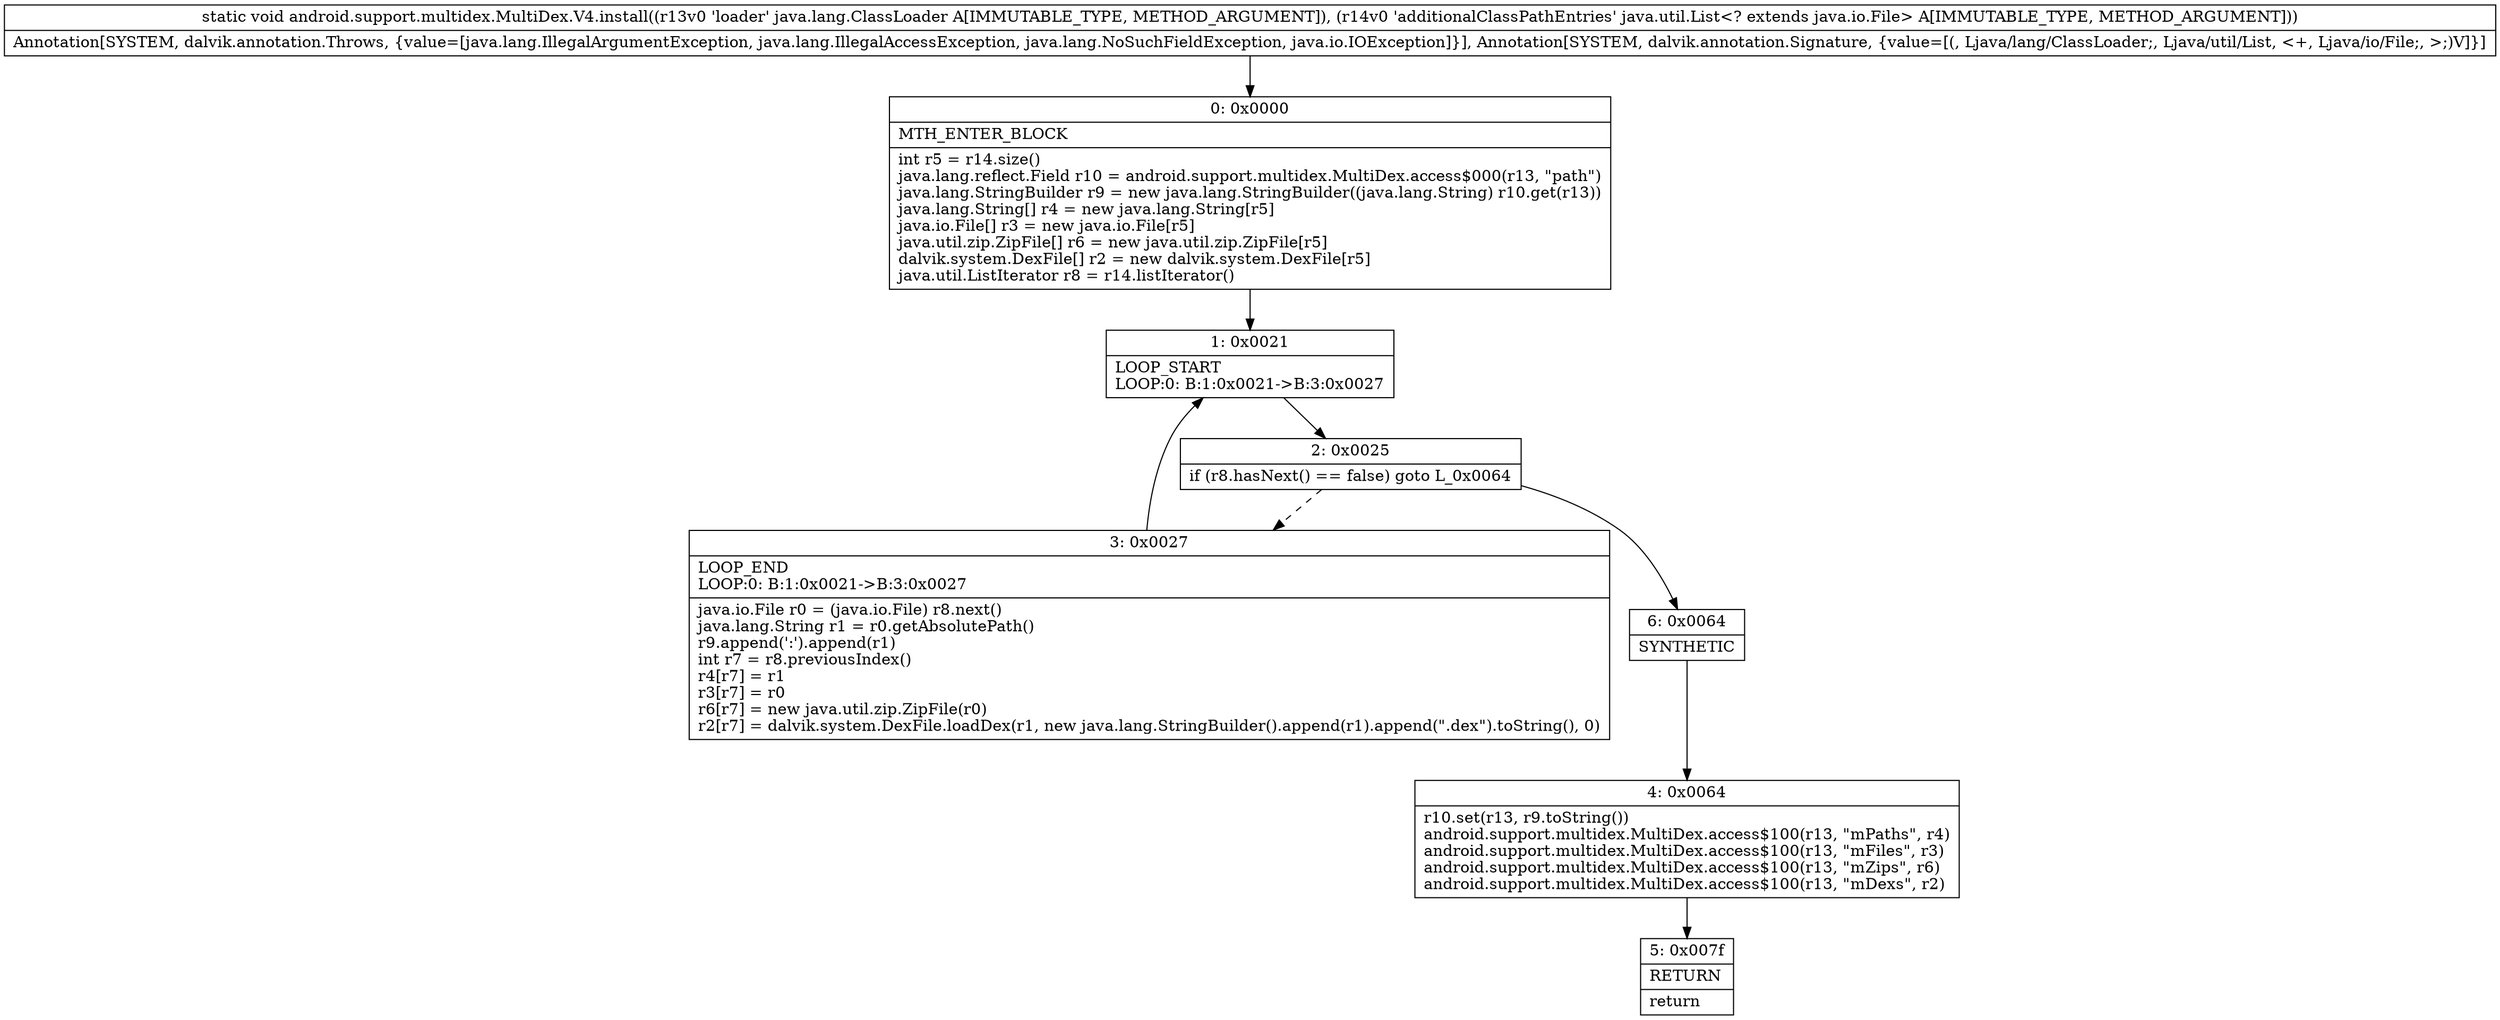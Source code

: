 digraph "CFG forandroid.support.multidex.MultiDex.V4.install(Ljava\/lang\/ClassLoader;Ljava\/util\/List;)V" {
Node_0 [shape=record,label="{0\:\ 0x0000|MTH_ENTER_BLOCK\l|int r5 = r14.size()\ljava.lang.reflect.Field r10 = android.support.multidex.MultiDex.access$000(r13, \"path\")\ljava.lang.StringBuilder r9 = new java.lang.StringBuilder((java.lang.String) r10.get(r13))\ljava.lang.String[] r4 = new java.lang.String[r5]\ljava.io.File[] r3 = new java.io.File[r5]\ljava.util.zip.ZipFile[] r6 = new java.util.zip.ZipFile[r5]\ldalvik.system.DexFile[] r2 = new dalvik.system.DexFile[r5]\ljava.util.ListIterator r8 = r14.listIterator()\l}"];
Node_1 [shape=record,label="{1\:\ 0x0021|LOOP_START\lLOOP:0: B:1:0x0021\-\>B:3:0x0027\l}"];
Node_2 [shape=record,label="{2\:\ 0x0025|if (r8.hasNext() == false) goto L_0x0064\l}"];
Node_3 [shape=record,label="{3\:\ 0x0027|LOOP_END\lLOOP:0: B:1:0x0021\-\>B:3:0x0027\l|java.io.File r0 = (java.io.File) r8.next()\ljava.lang.String r1 = r0.getAbsolutePath()\lr9.append(':').append(r1)\lint r7 = r8.previousIndex()\lr4[r7] = r1\lr3[r7] = r0\lr6[r7] = new java.util.zip.ZipFile(r0)\lr2[r7] = dalvik.system.DexFile.loadDex(r1, new java.lang.StringBuilder().append(r1).append(\".dex\").toString(), 0)\l}"];
Node_4 [shape=record,label="{4\:\ 0x0064|r10.set(r13, r9.toString())\landroid.support.multidex.MultiDex.access$100(r13, \"mPaths\", r4)\landroid.support.multidex.MultiDex.access$100(r13, \"mFiles\", r3)\landroid.support.multidex.MultiDex.access$100(r13, \"mZips\", r6)\landroid.support.multidex.MultiDex.access$100(r13, \"mDexs\", r2)\l}"];
Node_5 [shape=record,label="{5\:\ 0x007f|RETURN\l|return\l}"];
Node_6 [shape=record,label="{6\:\ 0x0064|SYNTHETIC\l}"];
MethodNode[shape=record,label="{static void android.support.multidex.MultiDex.V4.install((r13v0 'loader' java.lang.ClassLoader A[IMMUTABLE_TYPE, METHOD_ARGUMENT]), (r14v0 'additionalClassPathEntries' java.util.List\<? extends java.io.File\> A[IMMUTABLE_TYPE, METHOD_ARGUMENT]))  | Annotation[SYSTEM, dalvik.annotation.Throws, \{value=[java.lang.IllegalArgumentException, java.lang.IllegalAccessException, java.lang.NoSuchFieldException, java.io.IOException]\}], Annotation[SYSTEM, dalvik.annotation.Signature, \{value=[(, Ljava\/lang\/ClassLoader;, Ljava\/util\/List, \<+, Ljava\/io\/File;, \>;)V]\}]\l}"];
MethodNode -> Node_0;
Node_0 -> Node_1;
Node_1 -> Node_2;
Node_2 -> Node_3[style=dashed];
Node_2 -> Node_6;
Node_3 -> Node_1;
Node_4 -> Node_5;
Node_6 -> Node_4;
}

